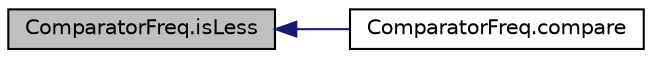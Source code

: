 digraph G
{
  edge [fontname="Helvetica",fontsize="10",labelfontname="Helvetica",labelfontsize="10"];
  node [fontname="Helvetica",fontsize="10",shape=record];
  rankdir="LR";
  Node1 [label="ComparatorFreq.isLess",height=0.2,width=0.4,color="black", fillcolor="grey75", style="filled" fontcolor="black"];
  Node1 -> Node2 [dir="back",color="midnightblue",fontsize="10",style="solid",fontname="Helvetica"];
  Node2 [label="ComparatorFreq.compare",height=0.2,width=0.4,color="black", fillcolor="white", style="filled",URL="$dd/d7d/classComparatorFreq.html#aa806641750cb2876d3bf8b94771fd41e"];
}
